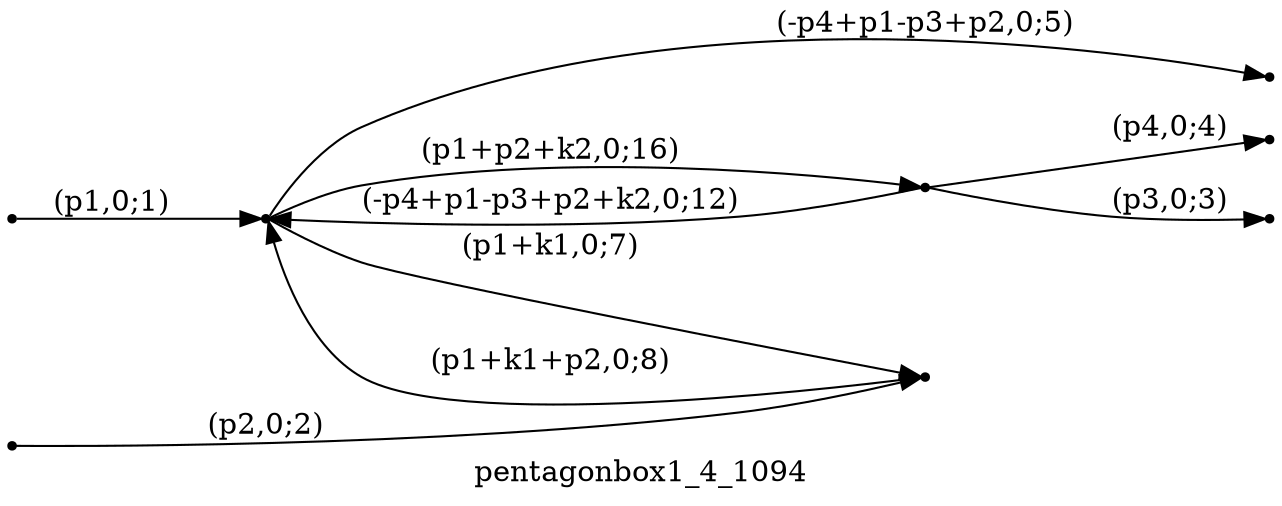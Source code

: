 digraph pentagonbox1_4_1094 {
  label="pentagonbox1_4_1094";
  rankdir="LR";
  subgraph edges {
    -1 -> 3 [label="(p1,0;1)"];
    -2 -> 1 [label="(p2,0;2)"];
    2 -> -3 [label="(p3,0;3)"];
    2 -> -4 [label="(p4,0;4)"];
    3 -> -5 [label="(-p4+p1-p3+p2,0;5)"];
    3 -> 1 [label="(p1+k1,0;7)"];
    1 -> 3 [label="(p1+k1+p2,0;8)"];
    2 -> 3 [label="(-p4+p1-p3+p2+k2,0;12)"];
    3 -> 2 [label="(p1+p2+k2,0;16)"];
  }
  subgraph incoming { rank="source"; -1; -2; }
  subgraph outgoing { rank="sink"; -3; -4; -5; }
-5 [shape=point];
-4 [shape=point];
-3 [shape=point];
-2 [shape=point];
-1 [shape=point];
1 [shape=point];
2 [shape=point];
3 [shape=point];
}

